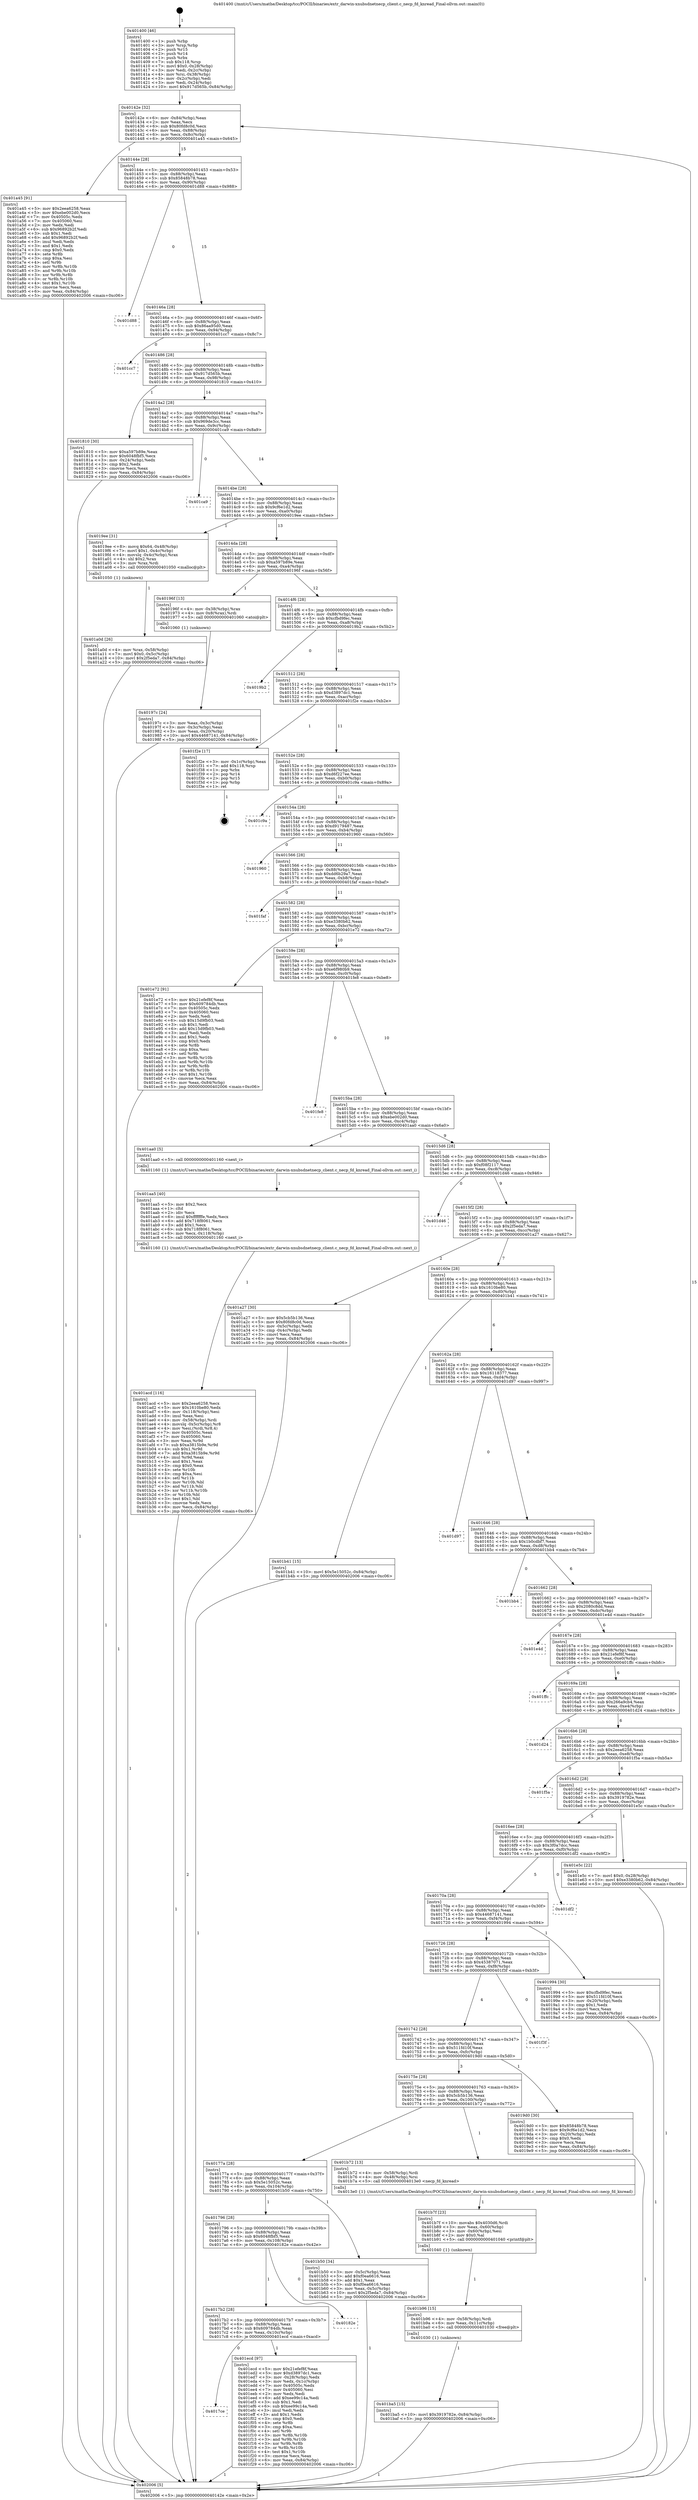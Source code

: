 digraph "0x401400" {
  label = "0x401400 (/mnt/c/Users/mathe/Desktop/tcc/POCII/binaries/extr_darwin-xnubsdnetnecp_client.c_necp_fd_knread_Final-ollvm.out::main(0))"
  labelloc = "t"
  node[shape=record]

  Entry [label="",width=0.3,height=0.3,shape=circle,fillcolor=black,style=filled]
  "0x40142e" [label="{
     0x40142e [32]\l
     | [instrs]\l
     &nbsp;&nbsp;0x40142e \<+6\>: mov -0x84(%rbp),%eax\l
     &nbsp;&nbsp;0x401434 \<+2\>: mov %eax,%ecx\l
     &nbsp;&nbsp;0x401436 \<+6\>: sub $0x80fd8c0d,%ecx\l
     &nbsp;&nbsp;0x40143c \<+6\>: mov %eax,-0x88(%rbp)\l
     &nbsp;&nbsp;0x401442 \<+6\>: mov %ecx,-0x8c(%rbp)\l
     &nbsp;&nbsp;0x401448 \<+6\>: je 0000000000401a45 \<main+0x645\>\l
  }"]
  "0x401a45" [label="{
     0x401a45 [91]\l
     | [instrs]\l
     &nbsp;&nbsp;0x401a45 \<+5\>: mov $0x2eea6258,%eax\l
     &nbsp;&nbsp;0x401a4a \<+5\>: mov $0xebe002d0,%ecx\l
     &nbsp;&nbsp;0x401a4f \<+7\>: mov 0x40505c,%edx\l
     &nbsp;&nbsp;0x401a56 \<+7\>: mov 0x405060,%esi\l
     &nbsp;&nbsp;0x401a5d \<+2\>: mov %edx,%edi\l
     &nbsp;&nbsp;0x401a5f \<+6\>: sub $0x96892b2f,%edi\l
     &nbsp;&nbsp;0x401a65 \<+3\>: sub $0x1,%edi\l
     &nbsp;&nbsp;0x401a68 \<+6\>: add $0x96892b2f,%edi\l
     &nbsp;&nbsp;0x401a6e \<+3\>: imul %edi,%edx\l
     &nbsp;&nbsp;0x401a71 \<+3\>: and $0x1,%edx\l
     &nbsp;&nbsp;0x401a74 \<+3\>: cmp $0x0,%edx\l
     &nbsp;&nbsp;0x401a77 \<+4\>: sete %r8b\l
     &nbsp;&nbsp;0x401a7b \<+3\>: cmp $0xa,%esi\l
     &nbsp;&nbsp;0x401a7e \<+4\>: setl %r9b\l
     &nbsp;&nbsp;0x401a82 \<+3\>: mov %r8b,%r10b\l
     &nbsp;&nbsp;0x401a85 \<+3\>: and %r9b,%r10b\l
     &nbsp;&nbsp;0x401a88 \<+3\>: xor %r9b,%r8b\l
     &nbsp;&nbsp;0x401a8b \<+3\>: or %r8b,%r10b\l
     &nbsp;&nbsp;0x401a8e \<+4\>: test $0x1,%r10b\l
     &nbsp;&nbsp;0x401a92 \<+3\>: cmovne %ecx,%eax\l
     &nbsp;&nbsp;0x401a95 \<+6\>: mov %eax,-0x84(%rbp)\l
     &nbsp;&nbsp;0x401a9b \<+5\>: jmp 0000000000402006 \<main+0xc06\>\l
  }"]
  "0x40144e" [label="{
     0x40144e [28]\l
     | [instrs]\l
     &nbsp;&nbsp;0x40144e \<+5\>: jmp 0000000000401453 \<main+0x53\>\l
     &nbsp;&nbsp;0x401453 \<+6\>: mov -0x88(%rbp),%eax\l
     &nbsp;&nbsp;0x401459 \<+5\>: sub $0x85848b78,%eax\l
     &nbsp;&nbsp;0x40145e \<+6\>: mov %eax,-0x90(%rbp)\l
     &nbsp;&nbsp;0x401464 \<+6\>: je 0000000000401d88 \<main+0x988\>\l
  }"]
  Exit [label="",width=0.3,height=0.3,shape=circle,fillcolor=black,style=filled,peripheries=2]
  "0x401d88" [label="{
     0x401d88\l
  }", style=dashed]
  "0x40146a" [label="{
     0x40146a [28]\l
     | [instrs]\l
     &nbsp;&nbsp;0x40146a \<+5\>: jmp 000000000040146f \<main+0x6f\>\l
     &nbsp;&nbsp;0x40146f \<+6\>: mov -0x88(%rbp),%eax\l
     &nbsp;&nbsp;0x401475 \<+5\>: sub $0x86aa95d0,%eax\l
     &nbsp;&nbsp;0x40147a \<+6\>: mov %eax,-0x94(%rbp)\l
     &nbsp;&nbsp;0x401480 \<+6\>: je 0000000000401cc7 \<main+0x8c7\>\l
  }"]
  "0x4017ce" [label="{
     0x4017ce\l
  }", style=dashed]
  "0x401cc7" [label="{
     0x401cc7\l
  }", style=dashed]
  "0x401486" [label="{
     0x401486 [28]\l
     | [instrs]\l
     &nbsp;&nbsp;0x401486 \<+5\>: jmp 000000000040148b \<main+0x8b\>\l
     &nbsp;&nbsp;0x40148b \<+6\>: mov -0x88(%rbp),%eax\l
     &nbsp;&nbsp;0x401491 \<+5\>: sub $0x917d565b,%eax\l
     &nbsp;&nbsp;0x401496 \<+6\>: mov %eax,-0x98(%rbp)\l
     &nbsp;&nbsp;0x40149c \<+6\>: je 0000000000401810 \<main+0x410\>\l
  }"]
  "0x401ecd" [label="{
     0x401ecd [97]\l
     | [instrs]\l
     &nbsp;&nbsp;0x401ecd \<+5\>: mov $0x21efef8f,%eax\l
     &nbsp;&nbsp;0x401ed2 \<+5\>: mov $0xd3897dc1,%ecx\l
     &nbsp;&nbsp;0x401ed7 \<+3\>: mov -0x28(%rbp),%edx\l
     &nbsp;&nbsp;0x401eda \<+3\>: mov %edx,-0x1c(%rbp)\l
     &nbsp;&nbsp;0x401edd \<+7\>: mov 0x40505c,%edx\l
     &nbsp;&nbsp;0x401ee4 \<+7\>: mov 0x405060,%esi\l
     &nbsp;&nbsp;0x401eeb \<+2\>: mov %edx,%edi\l
     &nbsp;&nbsp;0x401eed \<+6\>: add $0xee99c14a,%edi\l
     &nbsp;&nbsp;0x401ef3 \<+3\>: sub $0x1,%edi\l
     &nbsp;&nbsp;0x401ef6 \<+6\>: sub $0xee99c14a,%edi\l
     &nbsp;&nbsp;0x401efc \<+3\>: imul %edi,%edx\l
     &nbsp;&nbsp;0x401eff \<+3\>: and $0x1,%edx\l
     &nbsp;&nbsp;0x401f02 \<+3\>: cmp $0x0,%edx\l
     &nbsp;&nbsp;0x401f05 \<+4\>: sete %r8b\l
     &nbsp;&nbsp;0x401f09 \<+3\>: cmp $0xa,%esi\l
     &nbsp;&nbsp;0x401f0c \<+4\>: setl %r9b\l
     &nbsp;&nbsp;0x401f10 \<+3\>: mov %r8b,%r10b\l
     &nbsp;&nbsp;0x401f13 \<+3\>: and %r9b,%r10b\l
     &nbsp;&nbsp;0x401f16 \<+3\>: xor %r9b,%r8b\l
     &nbsp;&nbsp;0x401f19 \<+3\>: or %r8b,%r10b\l
     &nbsp;&nbsp;0x401f1c \<+4\>: test $0x1,%r10b\l
     &nbsp;&nbsp;0x401f20 \<+3\>: cmovne %ecx,%eax\l
     &nbsp;&nbsp;0x401f23 \<+6\>: mov %eax,-0x84(%rbp)\l
     &nbsp;&nbsp;0x401f29 \<+5\>: jmp 0000000000402006 \<main+0xc06\>\l
  }"]
  "0x401810" [label="{
     0x401810 [30]\l
     | [instrs]\l
     &nbsp;&nbsp;0x401810 \<+5\>: mov $0xa597b89e,%eax\l
     &nbsp;&nbsp;0x401815 \<+5\>: mov $0x6048fbf5,%ecx\l
     &nbsp;&nbsp;0x40181a \<+3\>: mov -0x24(%rbp),%edx\l
     &nbsp;&nbsp;0x40181d \<+3\>: cmp $0x2,%edx\l
     &nbsp;&nbsp;0x401820 \<+3\>: cmovne %ecx,%eax\l
     &nbsp;&nbsp;0x401823 \<+6\>: mov %eax,-0x84(%rbp)\l
     &nbsp;&nbsp;0x401829 \<+5\>: jmp 0000000000402006 \<main+0xc06\>\l
  }"]
  "0x4014a2" [label="{
     0x4014a2 [28]\l
     | [instrs]\l
     &nbsp;&nbsp;0x4014a2 \<+5\>: jmp 00000000004014a7 \<main+0xa7\>\l
     &nbsp;&nbsp;0x4014a7 \<+6\>: mov -0x88(%rbp),%eax\l
     &nbsp;&nbsp;0x4014ad \<+5\>: sub $0x969de3cc,%eax\l
     &nbsp;&nbsp;0x4014b2 \<+6\>: mov %eax,-0x9c(%rbp)\l
     &nbsp;&nbsp;0x4014b8 \<+6\>: je 0000000000401ca9 \<main+0x8a9\>\l
  }"]
  "0x402006" [label="{
     0x402006 [5]\l
     | [instrs]\l
     &nbsp;&nbsp;0x402006 \<+5\>: jmp 000000000040142e \<main+0x2e\>\l
  }"]
  "0x401400" [label="{
     0x401400 [46]\l
     | [instrs]\l
     &nbsp;&nbsp;0x401400 \<+1\>: push %rbp\l
     &nbsp;&nbsp;0x401401 \<+3\>: mov %rsp,%rbp\l
     &nbsp;&nbsp;0x401404 \<+2\>: push %r15\l
     &nbsp;&nbsp;0x401406 \<+2\>: push %r14\l
     &nbsp;&nbsp;0x401408 \<+1\>: push %rbx\l
     &nbsp;&nbsp;0x401409 \<+7\>: sub $0x118,%rsp\l
     &nbsp;&nbsp;0x401410 \<+7\>: movl $0x0,-0x28(%rbp)\l
     &nbsp;&nbsp;0x401417 \<+3\>: mov %edi,-0x2c(%rbp)\l
     &nbsp;&nbsp;0x40141a \<+4\>: mov %rsi,-0x38(%rbp)\l
     &nbsp;&nbsp;0x40141e \<+3\>: mov -0x2c(%rbp),%edi\l
     &nbsp;&nbsp;0x401421 \<+3\>: mov %edi,-0x24(%rbp)\l
     &nbsp;&nbsp;0x401424 \<+10\>: movl $0x917d565b,-0x84(%rbp)\l
  }"]
  "0x4017b2" [label="{
     0x4017b2 [28]\l
     | [instrs]\l
     &nbsp;&nbsp;0x4017b2 \<+5\>: jmp 00000000004017b7 \<main+0x3b7\>\l
     &nbsp;&nbsp;0x4017b7 \<+6\>: mov -0x88(%rbp),%eax\l
     &nbsp;&nbsp;0x4017bd \<+5\>: sub $0x609784db,%eax\l
     &nbsp;&nbsp;0x4017c2 \<+6\>: mov %eax,-0x10c(%rbp)\l
     &nbsp;&nbsp;0x4017c8 \<+6\>: je 0000000000401ecd \<main+0xacd\>\l
  }"]
  "0x401ca9" [label="{
     0x401ca9\l
  }", style=dashed]
  "0x4014be" [label="{
     0x4014be [28]\l
     | [instrs]\l
     &nbsp;&nbsp;0x4014be \<+5\>: jmp 00000000004014c3 \<main+0xc3\>\l
     &nbsp;&nbsp;0x4014c3 \<+6\>: mov -0x88(%rbp),%eax\l
     &nbsp;&nbsp;0x4014c9 \<+5\>: sub $0x9cf6e1d2,%eax\l
     &nbsp;&nbsp;0x4014ce \<+6\>: mov %eax,-0xa0(%rbp)\l
     &nbsp;&nbsp;0x4014d4 \<+6\>: je 00000000004019ee \<main+0x5ee\>\l
  }"]
  "0x40182e" [label="{
     0x40182e\l
  }", style=dashed]
  "0x4019ee" [label="{
     0x4019ee [31]\l
     | [instrs]\l
     &nbsp;&nbsp;0x4019ee \<+8\>: movq $0x64,-0x48(%rbp)\l
     &nbsp;&nbsp;0x4019f6 \<+7\>: movl $0x1,-0x4c(%rbp)\l
     &nbsp;&nbsp;0x4019fd \<+4\>: movslq -0x4c(%rbp),%rax\l
     &nbsp;&nbsp;0x401a01 \<+4\>: shl $0x2,%rax\l
     &nbsp;&nbsp;0x401a05 \<+3\>: mov %rax,%rdi\l
     &nbsp;&nbsp;0x401a08 \<+5\>: call 0000000000401050 \<malloc@plt\>\l
     | [calls]\l
     &nbsp;&nbsp;0x401050 \{1\} (unknown)\l
  }"]
  "0x4014da" [label="{
     0x4014da [28]\l
     | [instrs]\l
     &nbsp;&nbsp;0x4014da \<+5\>: jmp 00000000004014df \<main+0xdf\>\l
     &nbsp;&nbsp;0x4014df \<+6\>: mov -0x88(%rbp),%eax\l
     &nbsp;&nbsp;0x4014e5 \<+5\>: sub $0xa597b89e,%eax\l
     &nbsp;&nbsp;0x4014ea \<+6\>: mov %eax,-0xa4(%rbp)\l
     &nbsp;&nbsp;0x4014f0 \<+6\>: je 000000000040196f \<main+0x56f\>\l
  }"]
  "0x401ba5" [label="{
     0x401ba5 [15]\l
     | [instrs]\l
     &nbsp;&nbsp;0x401ba5 \<+10\>: movl $0x3919782e,-0x84(%rbp)\l
     &nbsp;&nbsp;0x401baf \<+5\>: jmp 0000000000402006 \<main+0xc06\>\l
  }"]
  "0x40196f" [label="{
     0x40196f [13]\l
     | [instrs]\l
     &nbsp;&nbsp;0x40196f \<+4\>: mov -0x38(%rbp),%rax\l
     &nbsp;&nbsp;0x401973 \<+4\>: mov 0x8(%rax),%rdi\l
     &nbsp;&nbsp;0x401977 \<+5\>: call 0000000000401060 \<atoi@plt\>\l
     | [calls]\l
     &nbsp;&nbsp;0x401060 \{1\} (unknown)\l
  }"]
  "0x4014f6" [label="{
     0x4014f6 [28]\l
     | [instrs]\l
     &nbsp;&nbsp;0x4014f6 \<+5\>: jmp 00000000004014fb \<main+0xfb\>\l
     &nbsp;&nbsp;0x4014fb \<+6\>: mov -0x88(%rbp),%eax\l
     &nbsp;&nbsp;0x401501 \<+5\>: sub $0xcfbd9fec,%eax\l
     &nbsp;&nbsp;0x401506 \<+6\>: mov %eax,-0xa8(%rbp)\l
     &nbsp;&nbsp;0x40150c \<+6\>: je 00000000004019b2 \<main+0x5b2\>\l
  }"]
  "0x40197c" [label="{
     0x40197c [24]\l
     | [instrs]\l
     &nbsp;&nbsp;0x40197c \<+3\>: mov %eax,-0x3c(%rbp)\l
     &nbsp;&nbsp;0x40197f \<+3\>: mov -0x3c(%rbp),%eax\l
     &nbsp;&nbsp;0x401982 \<+3\>: mov %eax,-0x20(%rbp)\l
     &nbsp;&nbsp;0x401985 \<+10\>: movl $0x44687141,-0x84(%rbp)\l
     &nbsp;&nbsp;0x40198f \<+5\>: jmp 0000000000402006 \<main+0xc06\>\l
  }"]
  "0x401b96" [label="{
     0x401b96 [15]\l
     | [instrs]\l
     &nbsp;&nbsp;0x401b96 \<+4\>: mov -0x58(%rbp),%rdi\l
     &nbsp;&nbsp;0x401b9a \<+6\>: mov %eax,-0x11c(%rbp)\l
     &nbsp;&nbsp;0x401ba0 \<+5\>: call 0000000000401030 \<free@plt\>\l
     | [calls]\l
     &nbsp;&nbsp;0x401030 \{1\} (unknown)\l
  }"]
  "0x4019b2" [label="{
     0x4019b2\l
  }", style=dashed]
  "0x401512" [label="{
     0x401512 [28]\l
     | [instrs]\l
     &nbsp;&nbsp;0x401512 \<+5\>: jmp 0000000000401517 \<main+0x117\>\l
     &nbsp;&nbsp;0x401517 \<+6\>: mov -0x88(%rbp),%eax\l
     &nbsp;&nbsp;0x40151d \<+5\>: sub $0xd3897dc1,%eax\l
     &nbsp;&nbsp;0x401522 \<+6\>: mov %eax,-0xac(%rbp)\l
     &nbsp;&nbsp;0x401528 \<+6\>: je 0000000000401f2e \<main+0xb2e\>\l
  }"]
  "0x401b7f" [label="{
     0x401b7f [23]\l
     | [instrs]\l
     &nbsp;&nbsp;0x401b7f \<+10\>: movabs $0x4030d6,%rdi\l
     &nbsp;&nbsp;0x401b89 \<+3\>: mov %eax,-0x60(%rbp)\l
     &nbsp;&nbsp;0x401b8c \<+3\>: mov -0x60(%rbp),%esi\l
     &nbsp;&nbsp;0x401b8f \<+2\>: mov $0x0,%al\l
     &nbsp;&nbsp;0x401b91 \<+5\>: call 0000000000401040 \<printf@plt\>\l
     | [calls]\l
     &nbsp;&nbsp;0x401040 \{1\} (unknown)\l
  }"]
  "0x401f2e" [label="{
     0x401f2e [17]\l
     | [instrs]\l
     &nbsp;&nbsp;0x401f2e \<+3\>: mov -0x1c(%rbp),%eax\l
     &nbsp;&nbsp;0x401f31 \<+7\>: add $0x118,%rsp\l
     &nbsp;&nbsp;0x401f38 \<+1\>: pop %rbx\l
     &nbsp;&nbsp;0x401f39 \<+2\>: pop %r14\l
     &nbsp;&nbsp;0x401f3b \<+2\>: pop %r15\l
     &nbsp;&nbsp;0x401f3d \<+1\>: pop %rbp\l
     &nbsp;&nbsp;0x401f3e \<+1\>: ret\l
  }"]
  "0x40152e" [label="{
     0x40152e [28]\l
     | [instrs]\l
     &nbsp;&nbsp;0x40152e \<+5\>: jmp 0000000000401533 \<main+0x133\>\l
     &nbsp;&nbsp;0x401533 \<+6\>: mov -0x88(%rbp),%eax\l
     &nbsp;&nbsp;0x401539 \<+5\>: sub $0xd6f227ee,%eax\l
     &nbsp;&nbsp;0x40153e \<+6\>: mov %eax,-0xb0(%rbp)\l
     &nbsp;&nbsp;0x401544 \<+6\>: je 0000000000401c9a \<main+0x89a\>\l
  }"]
  "0x401796" [label="{
     0x401796 [28]\l
     | [instrs]\l
     &nbsp;&nbsp;0x401796 \<+5\>: jmp 000000000040179b \<main+0x39b\>\l
     &nbsp;&nbsp;0x40179b \<+6\>: mov -0x88(%rbp),%eax\l
     &nbsp;&nbsp;0x4017a1 \<+5\>: sub $0x6048fbf5,%eax\l
     &nbsp;&nbsp;0x4017a6 \<+6\>: mov %eax,-0x108(%rbp)\l
     &nbsp;&nbsp;0x4017ac \<+6\>: je 000000000040182e \<main+0x42e\>\l
  }"]
  "0x401c9a" [label="{
     0x401c9a\l
  }", style=dashed]
  "0x40154a" [label="{
     0x40154a [28]\l
     | [instrs]\l
     &nbsp;&nbsp;0x40154a \<+5\>: jmp 000000000040154f \<main+0x14f\>\l
     &nbsp;&nbsp;0x40154f \<+6\>: mov -0x88(%rbp),%eax\l
     &nbsp;&nbsp;0x401555 \<+5\>: sub $0xd9179487,%eax\l
     &nbsp;&nbsp;0x40155a \<+6\>: mov %eax,-0xb4(%rbp)\l
     &nbsp;&nbsp;0x401560 \<+6\>: je 0000000000401960 \<main+0x560\>\l
  }"]
  "0x401b50" [label="{
     0x401b50 [34]\l
     | [instrs]\l
     &nbsp;&nbsp;0x401b50 \<+3\>: mov -0x5c(%rbp),%eax\l
     &nbsp;&nbsp;0x401b53 \<+5\>: add $0xf0ea6616,%eax\l
     &nbsp;&nbsp;0x401b58 \<+3\>: add $0x1,%eax\l
     &nbsp;&nbsp;0x401b5b \<+5\>: sub $0xf0ea6616,%eax\l
     &nbsp;&nbsp;0x401b60 \<+3\>: mov %eax,-0x5c(%rbp)\l
     &nbsp;&nbsp;0x401b63 \<+10\>: movl $0x2f5eda7,-0x84(%rbp)\l
     &nbsp;&nbsp;0x401b6d \<+5\>: jmp 0000000000402006 \<main+0xc06\>\l
  }"]
  "0x401960" [label="{
     0x401960\l
  }", style=dashed]
  "0x401566" [label="{
     0x401566 [28]\l
     | [instrs]\l
     &nbsp;&nbsp;0x401566 \<+5\>: jmp 000000000040156b \<main+0x16b\>\l
     &nbsp;&nbsp;0x40156b \<+6\>: mov -0x88(%rbp),%eax\l
     &nbsp;&nbsp;0x401571 \<+5\>: sub $0xdd6b29a7,%eax\l
     &nbsp;&nbsp;0x401576 \<+6\>: mov %eax,-0xb8(%rbp)\l
     &nbsp;&nbsp;0x40157c \<+6\>: je 0000000000401faf \<main+0xbaf\>\l
  }"]
  "0x40177a" [label="{
     0x40177a [28]\l
     | [instrs]\l
     &nbsp;&nbsp;0x40177a \<+5\>: jmp 000000000040177f \<main+0x37f\>\l
     &nbsp;&nbsp;0x40177f \<+6\>: mov -0x88(%rbp),%eax\l
     &nbsp;&nbsp;0x401785 \<+5\>: sub $0x5e15052c,%eax\l
     &nbsp;&nbsp;0x40178a \<+6\>: mov %eax,-0x104(%rbp)\l
     &nbsp;&nbsp;0x401790 \<+6\>: je 0000000000401b50 \<main+0x750\>\l
  }"]
  "0x401faf" [label="{
     0x401faf\l
  }", style=dashed]
  "0x401582" [label="{
     0x401582 [28]\l
     | [instrs]\l
     &nbsp;&nbsp;0x401582 \<+5\>: jmp 0000000000401587 \<main+0x187\>\l
     &nbsp;&nbsp;0x401587 \<+6\>: mov -0x88(%rbp),%eax\l
     &nbsp;&nbsp;0x40158d \<+5\>: sub $0xe3380b62,%eax\l
     &nbsp;&nbsp;0x401592 \<+6\>: mov %eax,-0xbc(%rbp)\l
     &nbsp;&nbsp;0x401598 \<+6\>: je 0000000000401e72 \<main+0xa72\>\l
  }"]
  "0x401b72" [label="{
     0x401b72 [13]\l
     | [instrs]\l
     &nbsp;&nbsp;0x401b72 \<+4\>: mov -0x58(%rbp),%rdi\l
     &nbsp;&nbsp;0x401b76 \<+4\>: mov -0x48(%rbp),%rsi\l
     &nbsp;&nbsp;0x401b7a \<+5\>: call 00000000004013e0 \<necp_fd_knread\>\l
     | [calls]\l
     &nbsp;&nbsp;0x4013e0 \{1\} (/mnt/c/Users/mathe/Desktop/tcc/POCII/binaries/extr_darwin-xnubsdnetnecp_client.c_necp_fd_knread_Final-ollvm.out::necp_fd_knread)\l
  }"]
  "0x401e72" [label="{
     0x401e72 [91]\l
     | [instrs]\l
     &nbsp;&nbsp;0x401e72 \<+5\>: mov $0x21efef8f,%eax\l
     &nbsp;&nbsp;0x401e77 \<+5\>: mov $0x609784db,%ecx\l
     &nbsp;&nbsp;0x401e7c \<+7\>: mov 0x40505c,%edx\l
     &nbsp;&nbsp;0x401e83 \<+7\>: mov 0x405060,%esi\l
     &nbsp;&nbsp;0x401e8a \<+2\>: mov %edx,%edi\l
     &nbsp;&nbsp;0x401e8c \<+6\>: sub $0x15d9fb03,%edi\l
     &nbsp;&nbsp;0x401e92 \<+3\>: sub $0x1,%edi\l
     &nbsp;&nbsp;0x401e95 \<+6\>: add $0x15d9fb03,%edi\l
     &nbsp;&nbsp;0x401e9b \<+3\>: imul %edi,%edx\l
     &nbsp;&nbsp;0x401e9e \<+3\>: and $0x1,%edx\l
     &nbsp;&nbsp;0x401ea1 \<+3\>: cmp $0x0,%edx\l
     &nbsp;&nbsp;0x401ea4 \<+4\>: sete %r8b\l
     &nbsp;&nbsp;0x401ea8 \<+3\>: cmp $0xa,%esi\l
     &nbsp;&nbsp;0x401eab \<+4\>: setl %r9b\l
     &nbsp;&nbsp;0x401eaf \<+3\>: mov %r8b,%r10b\l
     &nbsp;&nbsp;0x401eb2 \<+3\>: and %r9b,%r10b\l
     &nbsp;&nbsp;0x401eb5 \<+3\>: xor %r9b,%r8b\l
     &nbsp;&nbsp;0x401eb8 \<+3\>: or %r8b,%r10b\l
     &nbsp;&nbsp;0x401ebb \<+4\>: test $0x1,%r10b\l
     &nbsp;&nbsp;0x401ebf \<+3\>: cmovne %ecx,%eax\l
     &nbsp;&nbsp;0x401ec2 \<+6\>: mov %eax,-0x84(%rbp)\l
     &nbsp;&nbsp;0x401ec8 \<+5\>: jmp 0000000000402006 \<main+0xc06\>\l
  }"]
  "0x40159e" [label="{
     0x40159e [28]\l
     | [instrs]\l
     &nbsp;&nbsp;0x40159e \<+5\>: jmp 00000000004015a3 \<main+0x1a3\>\l
     &nbsp;&nbsp;0x4015a3 \<+6\>: mov -0x88(%rbp),%eax\l
     &nbsp;&nbsp;0x4015a9 \<+5\>: sub $0xe6f980b9,%eax\l
     &nbsp;&nbsp;0x4015ae \<+6\>: mov %eax,-0xc0(%rbp)\l
     &nbsp;&nbsp;0x4015b4 \<+6\>: je 0000000000401fe8 \<main+0xbe8\>\l
  }"]
  "0x401acd" [label="{
     0x401acd [116]\l
     | [instrs]\l
     &nbsp;&nbsp;0x401acd \<+5\>: mov $0x2eea6258,%ecx\l
     &nbsp;&nbsp;0x401ad2 \<+5\>: mov $0x1610be80,%edx\l
     &nbsp;&nbsp;0x401ad7 \<+6\>: mov -0x118(%rbp),%esi\l
     &nbsp;&nbsp;0x401add \<+3\>: imul %eax,%esi\l
     &nbsp;&nbsp;0x401ae0 \<+4\>: mov -0x58(%rbp),%rdi\l
     &nbsp;&nbsp;0x401ae4 \<+4\>: movslq -0x5c(%rbp),%r8\l
     &nbsp;&nbsp;0x401ae8 \<+4\>: mov %esi,(%rdi,%r8,4)\l
     &nbsp;&nbsp;0x401aec \<+7\>: mov 0x40505c,%eax\l
     &nbsp;&nbsp;0x401af3 \<+7\>: mov 0x405060,%esi\l
     &nbsp;&nbsp;0x401afa \<+3\>: mov %eax,%r9d\l
     &nbsp;&nbsp;0x401afd \<+7\>: sub $0xa3815b9e,%r9d\l
     &nbsp;&nbsp;0x401b04 \<+4\>: sub $0x1,%r9d\l
     &nbsp;&nbsp;0x401b08 \<+7\>: add $0xa3815b9e,%r9d\l
     &nbsp;&nbsp;0x401b0f \<+4\>: imul %r9d,%eax\l
     &nbsp;&nbsp;0x401b13 \<+3\>: and $0x1,%eax\l
     &nbsp;&nbsp;0x401b16 \<+3\>: cmp $0x0,%eax\l
     &nbsp;&nbsp;0x401b19 \<+4\>: sete %r10b\l
     &nbsp;&nbsp;0x401b1d \<+3\>: cmp $0xa,%esi\l
     &nbsp;&nbsp;0x401b20 \<+4\>: setl %r11b\l
     &nbsp;&nbsp;0x401b24 \<+3\>: mov %r10b,%bl\l
     &nbsp;&nbsp;0x401b27 \<+3\>: and %r11b,%bl\l
     &nbsp;&nbsp;0x401b2a \<+3\>: xor %r11b,%r10b\l
     &nbsp;&nbsp;0x401b2d \<+3\>: or %r10b,%bl\l
     &nbsp;&nbsp;0x401b30 \<+3\>: test $0x1,%bl\l
     &nbsp;&nbsp;0x401b33 \<+3\>: cmovne %edx,%ecx\l
     &nbsp;&nbsp;0x401b36 \<+6\>: mov %ecx,-0x84(%rbp)\l
     &nbsp;&nbsp;0x401b3c \<+5\>: jmp 0000000000402006 \<main+0xc06\>\l
  }"]
  "0x401fe8" [label="{
     0x401fe8\l
  }", style=dashed]
  "0x4015ba" [label="{
     0x4015ba [28]\l
     | [instrs]\l
     &nbsp;&nbsp;0x4015ba \<+5\>: jmp 00000000004015bf \<main+0x1bf\>\l
     &nbsp;&nbsp;0x4015bf \<+6\>: mov -0x88(%rbp),%eax\l
     &nbsp;&nbsp;0x4015c5 \<+5\>: sub $0xebe002d0,%eax\l
     &nbsp;&nbsp;0x4015ca \<+6\>: mov %eax,-0xc4(%rbp)\l
     &nbsp;&nbsp;0x4015d0 \<+6\>: je 0000000000401aa0 \<main+0x6a0\>\l
  }"]
  "0x401aa5" [label="{
     0x401aa5 [40]\l
     | [instrs]\l
     &nbsp;&nbsp;0x401aa5 \<+5\>: mov $0x2,%ecx\l
     &nbsp;&nbsp;0x401aaa \<+1\>: cltd\l
     &nbsp;&nbsp;0x401aab \<+2\>: idiv %ecx\l
     &nbsp;&nbsp;0x401aad \<+6\>: imul $0xfffffffe,%edx,%ecx\l
     &nbsp;&nbsp;0x401ab3 \<+6\>: add $0x718f8061,%ecx\l
     &nbsp;&nbsp;0x401ab9 \<+3\>: add $0x1,%ecx\l
     &nbsp;&nbsp;0x401abc \<+6\>: sub $0x718f8061,%ecx\l
     &nbsp;&nbsp;0x401ac2 \<+6\>: mov %ecx,-0x118(%rbp)\l
     &nbsp;&nbsp;0x401ac8 \<+5\>: call 0000000000401160 \<next_i\>\l
     | [calls]\l
     &nbsp;&nbsp;0x401160 \{1\} (/mnt/c/Users/mathe/Desktop/tcc/POCII/binaries/extr_darwin-xnubsdnetnecp_client.c_necp_fd_knread_Final-ollvm.out::next_i)\l
  }"]
  "0x401aa0" [label="{
     0x401aa0 [5]\l
     | [instrs]\l
     &nbsp;&nbsp;0x401aa0 \<+5\>: call 0000000000401160 \<next_i\>\l
     | [calls]\l
     &nbsp;&nbsp;0x401160 \{1\} (/mnt/c/Users/mathe/Desktop/tcc/POCII/binaries/extr_darwin-xnubsdnetnecp_client.c_necp_fd_knread_Final-ollvm.out::next_i)\l
  }"]
  "0x4015d6" [label="{
     0x4015d6 [28]\l
     | [instrs]\l
     &nbsp;&nbsp;0x4015d6 \<+5\>: jmp 00000000004015db \<main+0x1db\>\l
     &nbsp;&nbsp;0x4015db \<+6\>: mov -0x88(%rbp),%eax\l
     &nbsp;&nbsp;0x4015e1 \<+5\>: sub $0xf08f2117,%eax\l
     &nbsp;&nbsp;0x4015e6 \<+6\>: mov %eax,-0xc8(%rbp)\l
     &nbsp;&nbsp;0x4015ec \<+6\>: je 0000000000401d46 \<main+0x946\>\l
  }"]
  "0x401a0d" [label="{
     0x401a0d [26]\l
     | [instrs]\l
     &nbsp;&nbsp;0x401a0d \<+4\>: mov %rax,-0x58(%rbp)\l
     &nbsp;&nbsp;0x401a11 \<+7\>: movl $0x0,-0x5c(%rbp)\l
     &nbsp;&nbsp;0x401a18 \<+10\>: movl $0x2f5eda7,-0x84(%rbp)\l
     &nbsp;&nbsp;0x401a22 \<+5\>: jmp 0000000000402006 \<main+0xc06\>\l
  }"]
  "0x401d46" [label="{
     0x401d46\l
  }", style=dashed]
  "0x4015f2" [label="{
     0x4015f2 [28]\l
     | [instrs]\l
     &nbsp;&nbsp;0x4015f2 \<+5\>: jmp 00000000004015f7 \<main+0x1f7\>\l
     &nbsp;&nbsp;0x4015f7 \<+6\>: mov -0x88(%rbp),%eax\l
     &nbsp;&nbsp;0x4015fd \<+5\>: sub $0x2f5eda7,%eax\l
     &nbsp;&nbsp;0x401602 \<+6\>: mov %eax,-0xcc(%rbp)\l
     &nbsp;&nbsp;0x401608 \<+6\>: je 0000000000401a27 \<main+0x627\>\l
  }"]
  "0x40175e" [label="{
     0x40175e [28]\l
     | [instrs]\l
     &nbsp;&nbsp;0x40175e \<+5\>: jmp 0000000000401763 \<main+0x363\>\l
     &nbsp;&nbsp;0x401763 \<+6\>: mov -0x88(%rbp),%eax\l
     &nbsp;&nbsp;0x401769 \<+5\>: sub $0x5cb5b136,%eax\l
     &nbsp;&nbsp;0x40176e \<+6\>: mov %eax,-0x100(%rbp)\l
     &nbsp;&nbsp;0x401774 \<+6\>: je 0000000000401b72 \<main+0x772\>\l
  }"]
  "0x401a27" [label="{
     0x401a27 [30]\l
     | [instrs]\l
     &nbsp;&nbsp;0x401a27 \<+5\>: mov $0x5cb5b136,%eax\l
     &nbsp;&nbsp;0x401a2c \<+5\>: mov $0x80fd8c0d,%ecx\l
     &nbsp;&nbsp;0x401a31 \<+3\>: mov -0x5c(%rbp),%edx\l
     &nbsp;&nbsp;0x401a34 \<+3\>: cmp -0x4c(%rbp),%edx\l
     &nbsp;&nbsp;0x401a37 \<+3\>: cmovl %ecx,%eax\l
     &nbsp;&nbsp;0x401a3a \<+6\>: mov %eax,-0x84(%rbp)\l
     &nbsp;&nbsp;0x401a40 \<+5\>: jmp 0000000000402006 \<main+0xc06\>\l
  }"]
  "0x40160e" [label="{
     0x40160e [28]\l
     | [instrs]\l
     &nbsp;&nbsp;0x40160e \<+5\>: jmp 0000000000401613 \<main+0x213\>\l
     &nbsp;&nbsp;0x401613 \<+6\>: mov -0x88(%rbp),%eax\l
     &nbsp;&nbsp;0x401619 \<+5\>: sub $0x1610be80,%eax\l
     &nbsp;&nbsp;0x40161e \<+6\>: mov %eax,-0xd0(%rbp)\l
     &nbsp;&nbsp;0x401624 \<+6\>: je 0000000000401b41 \<main+0x741\>\l
  }"]
  "0x4019d0" [label="{
     0x4019d0 [30]\l
     | [instrs]\l
     &nbsp;&nbsp;0x4019d0 \<+5\>: mov $0x85848b78,%eax\l
     &nbsp;&nbsp;0x4019d5 \<+5\>: mov $0x9cf6e1d2,%ecx\l
     &nbsp;&nbsp;0x4019da \<+3\>: mov -0x20(%rbp),%edx\l
     &nbsp;&nbsp;0x4019dd \<+3\>: cmp $0x0,%edx\l
     &nbsp;&nbsp;0x4019e0 \<+3\>: cmove %ecx,%eax\l
     &nbsp;&nbsp;0x4019e3 \<+6\>: mov %eax,-0x84(%rbp)\l
     &nbsp;&nbsp;0x4019e9 \<+5\>: jmp 0000000000402006 \<main+0xc06\>\l
  }"]
  "0x401b41" [label="{
     0x401b41 [15]\l
     | [instrs]\l
     &nbsp;&nbsp;0x401b41 \<+10\>: movl $0x5e15052c,-0x84(%rbp)\l
     &nbsp;&nbsp;0x401b4b \<+5\>: jmp 0000000000402006 \<main+0xc06\>\l
  }"]
  "0x40162a" [label="{
     0x40162a [28]\l
     | [instrs]\l
     &nbsp;&nbsp;0x40162a \<+5\>: jmp 000000000040162f \<main+0x22f\>\l
     &nbsp;&nbsp;0x40162f \<+6\>: mov -0x88(%rbp),%eax\l
     &nbsp;&nbsp;0x401635 \<+5\>: sub $0x16118377,%eax\l
     &nbsp;&nbsp;0x40163a \<+6\>: mov %eax,-0xd4(%rbp)\l
     &nbsp;&nbsp;0x401640 \<+6\>: je 0000000000401d97 \<main+0x997\>\l
  }"]
  "0x401742" [label="{
     0x401742 [28]\l
     | [instrs]\l
     &nbsp;&nbsp;0x401742 \<+5\>: jmp 0000000000401747 \<main+0x347\>\l
     &nbsp;&nbsp;0x401747 \<+6\>: mov -0x88(%rbp),%eax\l
     &nbsp;&nbsp;0x40174d \<+5\>: sub $0x511fd10f,%eax\l
     &nbsp;&nbsp;0x401752 \<+6\>: mov %eax,-0xfc(%rbp)\l
     &nbsp;&nbsp;0x401758 \<+6\>: je 00000000004019d0 \<main+0x5d0\>\l
  }"]
  "0x401d97" [label="{
     0x401d97\l
  }", style=dashed]
  "0x401646" [label="{
     0x401646 [28]\l
     | [instrs]\l
     &nbsp;&nbsp;0x401646 \<+5\>: jmp 000000000040164b \<main+0x24b\>\l
     &nbsp;&nbsp;0x40164b \<+6\>: mov -0x88(%rbp),%eax\l
     &nbsp;&nbsp;0x401651 \<+5\>: sub $0x1b0cdbf7,%eax\l
     &nbsp;&nbsp;0x401656 \<+6\>: mov %eax,-0xd8(%rbp)\l
     &nbsp;&nbsp;0x40165c \<+6\>: je 0000000000401bb4 \<main+0x7b4\>\l
  }"]
  "0x401f3f" [label="{
     0x401f3f\l
  }", style=dashed]
  "0x401bb4" [label="{
     0x401bb4\l
  }", style=dashed]
  "0x401662" [label="{
     0x401662 [28]\l
     | [instrs]\l
     &nbsp;&nbsp;0x401662 \<+5\>: jmp 0000000000401667 \<main+0x267\>\l
     &nbsp;&nbsp;0x401667 \<+6\>: mov -0x88(%rbp),%eax\l
     &nbsp;&nbsp;0x40166d \<+5\>: sub $0x2080c8dd,%eax\l
     &nbsp;&nbsp;0x401672 \<+6\>: mov %eax,-0xdc(%rbp)\l
     &nbsp;&nbsp;0x401678 \<+6\>: je 0000000000401e4d \<main+0xa4d\>\l
  }"]
  "0x401726" [label="{
     0x401726 [28]\l
     | [instrs]\l
     &nbsp;&nbsp;0x401726 \<+5\>: jmp 000000000040172b \<main+0x32b\>\l
     &nbsp;&nbsp;0x40172b \<+6\>: mov -0x88(%rbp),%eax\l
     &nbsp;&nbsp;0x401731 \<+5\>: sub $0x45387071,%eax\l
     &nbsp;&nbsp;0x401736 \<+6\>: mov %eax,-0xf8(%rbp)\l
     &nbsp;&nbsp;0x40173c \<+6\>: je 0000000000401f3f \<main+0xb3f\>\l
  }"]
  "0x401e4d" [label="{
     0x401e4d\l
  }", style=dashed]
  "0x40167e" [label="{
     0x40167e [28]\l
     | [instrs]\l
     &nbsp;&nbsp;0x40167e \<+5\>: jmp 0000000000401683 \<main+0x283\>\l
     &nbsp;&nbsp;0x401683 \<+6\>: mov -0x88(%rbp),%eax\l
     &nbsp;&nbsp;0x401689 \<+5\>: sub $0x21efef8f,%eax\l
     &nbsp;&nbsp;0x40168e \<+6\>: mov %eax,-0xe0(%rbp)\l
     &nbsp;&nbsp;0x401694 \<+6\>: je 0000000000401ffc \<main+0xbfc\>\l
  }"]
  "0x401994" [label="{
     0x401994 [30]\l
     | [instrs]\l
     &nbsp;&nbsp;0x401994 \<+5\>: mov $0xcfbd9fec,%eax\l
     &nbsp;&nbsp;0x401999 \<+5\>: mov $0x511fd10f,%ecx\l
     &nbsp;&nbsp;0x40199e \<+3\>: mov -0x20(%rbp),%edx\l
     &nbsp;&nbsp;0x4019a1 \<+3\>: cmp $0x1,%edx\l
     &nbsp;&nbsp;0x4019a4 \<+3\>: cmovl %ecx,%eax\l
     &nbsp;&nbsp;0x4019a7 \<+6\>: mov %eax,-0x84(%rbp)\l
     &nbsp;&nbsp;0x4019ad \<+5\>: jmp 0000000000402006 \<main+0xc06\>\l
  }"]
  "0x401ffc" [label="{
     0x401ffc\l
  }", style=dashed]
  "0x40169a" [label="{
     0x40169a [28]\l
     | [instrs]\l
     &nbsp;&nbsp;0x40169a \<+5\>: jmp 000000000040169f \<main+0x29f\>\l
     &nbsp;&nbsp;0x40169f \<+6\>: mov -0x88(%rbp),%eax\l
     &nbsp;&nbsp;0x4016a5 \<+5\>: sub $0x266a9cb4,%eax\l
     &nbsp;&nbsp;0x4016aa \<+6\>: mov %eax,-0xe4(%rbp)\l
     &nbsp;&nbsp;0x4016b0 \<+6\>: je 0000000000401d24 \<main+0x924\>\l
  }"]
  "0x40170a" [label="{
     0x40170a [28]\l
     | [instrs]\l
     &nbsp;&nbsp;0x40170a \<+5\>: jmp 000000000040170f \<main+0x30f\>\l
     &nbsp;&nbsp;0x40170f \<+6\>: mov -0x88(%rbp),%eax\l
     &nbsp;&nbsp;0x401715 \<+5\>: sub $0x44687141,%eax\l
     &nbsp;&nbsp;0x40171a \<+6\>: mov %eax,-0xf4(%rbp)\l
     &nbsp;&nbsp;0x401720 \<+6\>: je 0000000000401994 \<main+0x594\>\l
  }"]
  "0x401d24" [label="{
     0x401d24\l
  }", style=dashed]
  "0x4016b6" [label="{
     0x4016b6 [28]\l
     | [instrs]\l
     &nbsp;&nbsp;0x4016b6 \<+5\>: jmp 00000000004016bb \<main+0x2bb\>\l
     &nbsp;&nbsp;0x4016bb \<+6\>: mov -0x88(%rbp),%eax\l
     &nbsp;&nbsp;0x4016c1 \<+5\>: sub $0x2eea6258,%eax\l
     &nbsp;&nbsp;0x4016c6 \<+6\>: mov %eax,-0xe8(%rbp)\l
     &nbsp;&nbsp;0x4016cc \<+6\>: je 0000000000401f5a \<main+0xb5a\>\l
  }"]
  "0x401df2" [label="{
     0x401df2\l
  }", style=dashed]
  "0x401f5a" [label="{
     0x401f5a\l
  }", style=dashed]
  "0x4016d2" [label="{
     0x4016d2 [28]\l
     | [instrs]\l
     &nbsp;&nbsp;0x4016d2 \<+5\>: jmp 00000000004016d7 \<main+0x2d7\>\l
     &nbsp;&nbsp;0x4016d7 \<+6\>: mov -0x88(%rbp),%eax\l
     &nbsp;&nbsp;0x4016dd \<+5\>: sub $0x3919782e,%eax\l
     &nbsp;&nbsp;0x4016e2 \<+6\>: mov %eax,-0xec(%rbp)\l
     &nbsp;&nbsp;0x4016e8 \<+6\>: je 0000000000401e5c \<main+0xa5c\>\l
  }"]
  "0x4016ee" [label="{
     0x4016ee [28]\l
     | [instrs]\l
     &nbsp;&nbsp;0x4016ee \<+5\>: jmp 00000000004016f3 \<main+0x2f3\>\l
     &nbsp;&nbsp;0x4016f3 \<+6\>: mov -0x88(%rbp),%eax\l
     &nbsp;&nbsp;0x4016f9 \<+5\>: sub $0x3f0a7dcc,%eax\l
     &nbsp;&nbsp;0x4016fe \<+6\>: mov %eax,-0xf0(%rbp)\l
     &nbsp;&nbsp;0x401704 \<+6\>: je 0000000000401df2 \<main+0x9f2\>\l
  }"]
  "0x401e5c" [label="{
     0x401e5c [22]\l
     | [instrs]\l
     &nbsp;&nbsp;0x401e5c \<+7\>: movl $0x0,-0x28(%rbp)\l
     &nbsp;&nbsp;0x401e63 \<+10\>: movl $0xe3380b62,-0x84(%rbp)\l
     &nbsp;&nbsp;0x401e6d \<+5\>: jmp 0000000000402006 \<main+0xc06\>\l
  }"]
  Entry -> "0x401400" [label=" 1"]
  "0x40142e" -> "0x401a45" [label=" 1"]
  "0x40142e" -> "0x40144e" [label=" 15"]
  "0x401f2e" -> Exit [label=" 1"]
  "0x40144e" -> "0x401d88" [label=" 0"]
  "0x40144e" -> "0x40146a" [label=" 15"]
  "0x401ecd" -> "0x402006" [label=" 1"]
  "0x40146a" -> "0x401cc7" [label=" 0"]
  "0x40146a" -> "0x401486" [label=" 15"]
  "0x4017b2" -> "0x4017ce" [label=" 0"]
  "0x401486" -> "0x401810" [label=" 1"]
  "0x401486" -> "0x4014a2" [label=" 14"]
  "0x401810" -> "0x402006" [label=" 1"]
  "0x401400" -> "0x40142e" [label=" 1"]
  "0x402006" -> "0x40142e" [label=" 15"]
  "0x4017b2" -> "0x401ecd" [label=" 1"]
  "0x4014a2" -> "0x401ca9" [label=" 0"]
  "0x4014a2" -> "0x4014be" [label=" 14"]
  "0x401796" -> "0x4017b2" [label=" 1"]
  "0x4014be" -> "0x4019ee" [label=" 1"]
  "0x4014be" -> "0x4014da" [label=" 13"]
  "0x401796" -> "0x40182e" [label=" 0"]
  "0x4014da" -> "0x40196f" [label=" 1"]
  "0x4014da" -> "0x4014f6" [label=" 12"]
  "0x40196f" -> "0x40197c" [label=" 1"]
  "0x40197c" -> "0x402006" [label=" 1"]
  "0x401e72" -> "0x402006" [label=" 1"]
  "0x4014f6" -> "0x4019b2" [label=" 0"]
  "0x4014f6" -> "0x401512" [label=" 12"]
  "0x401e5c" -> "0x402006" [label=" 1"]
  "0x401512" -> "0x401f2e" [label=" 1"]
  "0x401512" -> "0x40152e" [label=" 11"]
  "0x401ba5" -> "0x402006" [label=" 1"]
  "0x40152e" -> "0x401c9a" [label=" 0"]
  "0x40152e" -> "0x40154a" [label=" 11"]
  "0x401b96" -> "0x401ba5" [label=" 1"]
  "0x40154a" -> "0x401960" [label=" 0"]
  "0x40154a" -> "0x401566" [label=" 11"]
  "0x401b7f" -> "0x401b96" [label=" 1"]
  "0x401566" -> "0x401faf" [label=" 0"]
  "0x401566" -> "0x401582" [label=" 11"]
  "0x401b50" -> "0x402006" [label=" 1"]
  "0x401582" -> "0x401e72" [label=" 1"]
  "0x401582" -> "0x40159e" [label=" 10"]
  "0x40177a" -> "0x401796" [label=" 1"]
  "0x40159e" -> "0x401fe8" [label=" 0"]
  "0x40159e" -> "0x4015ba" [label=" 10"]
  "0x401b72" -> "0x401b7f" [label=" 1"]
  "0x4015ba" -> "0x401aa0" [label=" 1"]
  "0x4015ba" -> "0x4015d6" [label=" 9"]
  "0x40175e" -> "0x40177a" [label=" 2"]
  "0x4015d6" -> "0x401d46" [label=" 0"]
  "0x4015d6" -> "0x4015f2" [label=" 9"]
  "0x40175e" -> "0x401b72" [label=" 1"]
  "0x4015f2" -> "0x401a27" [label=" 2"]
  "0x4015f2" -> "0x40160e" [label=" 7"]
  "0x40177a" -> "0x401b50" [label=" 1"]
  "0x40160e" -> "0x401b41" [label=" 1"]
  "0x40160e" -> "0x40162a" [label=" 6"]
  "0x401b41" -> "0x402006" [label=" 1"]
  "0x40162a" -> "0x401d97" [label=" 0"]
  "0x40162a" -> "0x401646" [label=" 6"]
  "0x401aa5" -> "0x401acd" [label=" 1"]
  "0x401646" -> "0x401bb4" [label=" 0"]
  "0x401646" -> "0x401662" [label=" 6"]
  "0x401aa0" -> "0x401aa5" [label=" 1"]
  "0x401662" -> "0x401e4d" [label=" 0"]
  "0x401662" -> "0x40167e" [label=" 6"]
  "0x401a27" -> "0x402006" [label=" 2"]
  "0x40167e" -> "0x401ffc" [label=" 0"]
  "0x40167e" -> "0x40169a" [label=" 6"]
  "0x401a0d" -> "0x402006" [label=" 1"]
  "0x40169a" -> "0x401d24" [label=" 0"]
  "0x40169a" -> "0x4016b6" [label=" 6"]
  "0x4019d0" -> "0x402006" [label=" 1"]
  "0x4016b6" -> "0x401f5a" [label=" 0"]
  "0x4016b6" -> "0x4016d2" [label=" 6"]
  "0x401742" -> "0x40175e" [label=" 3"]
  "0x4016d2" -> "0x401e5c" [label=" 1"]
  "0x4016d2" -> "0x4016ee" [label=" 5"]
  "0x401742" -> "0x4019d0" [label=" 1"]
  "0x4016ee" -> "0x401df2" [label=" 0"]
  "0x4016ee" -> "0x40170a" [label=" 5"]
  "0x4019ee" -> "0x401a0d" [label=" 1"]
  "0x40170a" -> "0x401994" [label=" 1"]
  "0x40170a" -> "0x401726" [label=" 4"]
  "0x401994" -> "0x402006" [label=" 1"]
  "0x401a45" -> "0x402006" [label=" 1"]
  "0x401726" -> "0x401f3f" [label=" 0"]
  "0x401726" -> "0x401742" [label=" 4"]
  "0x401acd" -> "0x402006" [label=" 1"]
}
